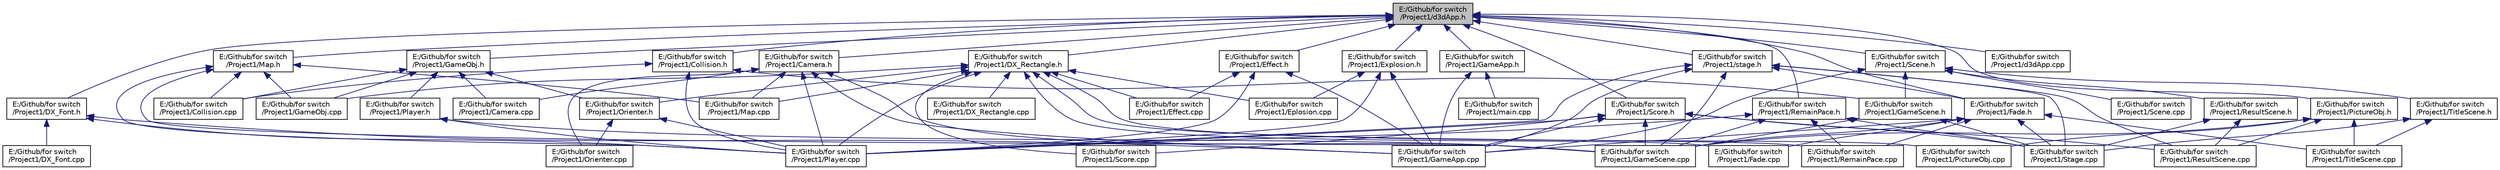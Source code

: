 digraph "E:/Github/for switch/Project1/d3dApp.h"
{
 // LATEX_PDF_SIZE
  edge [fontname="Helvetica",fontsize="10",labelfontname="Helvetica",labelfontsize="10"];
  node [fontname="Helvetica",fontsize="10",shape=record];
  Node1 [label="E:/Github/for switch\l/Project1/d3dApp.h",height=0.2,width=0.4,color="black", fillcolor="grey75", style="filled", fontcolor="black",tooltip=" "];
  Node1 -> Node2 [dir="back",color="midnightblue",fontsize="10",style="solid",fontname="Helvetica"];
  Node2 [label="E:/Github/for switch\l/Project1/Camera.h",height=0.2,width=0.4,color="black", fillcolor="white", style="filled",URL="$_camera_8h.html",tooltip=" "];
  Node2 -> Node3 [dir="back",color="midnightblue",fontsize="10",style="solid",fontname="Helvetica"];
  Node3 [label="E:/Github/for switch\l/Project1/Camera.cpp",height=0.2,width=0.4,color="black", fillcolor="white", style="filled",URL="$_camera_8cpp.html",tooltip=" "];
  Node2 -> Node4 [dir="back",color="midnightblue",fontsize="10",style="solid",fontname="Helvetica"];
  Node4 [label="E:/Github/for switch\l/Project1/GameApp.cpp",height=0.2,width=0.4,color="black", fillcolor="white", style="filled",URL="$_game_app_8cpp.html",tooltip=" "];
  Node2 -> Node5 [dir="back",color="midnightblue",fontsize="10",style="solid",fontname="Helvetica"];
  Node5 [label="E:/Github/for switch\l/Project1/GameScene.cpp",height=0.2,width=0.4,color="black", fillcolor="white", style="filled",URL="$_game_scene_8cpp.html",tooltip=" "];
  Node2 -> Node6 [dir="back",color="midnightblue",fontsize="10",style="solid",fontname="Helvetica"];
  Node6 [label="E:/Github/for switch\l/Project1/Map.cpp",height=0.2,width=0.4,color="black", fillcolor="white", style="filled",URL="$_map_8cpp.html",tooltip=" "];
  Node2 -> Node7 [dir="back",color="midnightblue",fontsize="10",style="solid",fontname="Helvetica"];
  Node7 [label="E:/Github/for switch\l/Project1/Orienter.cpp",height=0.2,width=0.4,color="black", fillcolor="white", style="filled",URL="$_orienter_8cpp.html",tooltip="The Orienter class function."];
  Node2 -> Node8 [dir="back",color="midnightblue",fontsize="10",style="solid",fontname="Helvetica"];
  Node8 [label="E:/Github/for switch\l/Project1/Player.cpp",height=0.2,width=0.4,color="black", fillcolor="white", style="filled",URL="$_player_8cpp.html",tooltip=" "];
  Node1 -> Node9 [dir="back",color="midnightblue",fontsize="10",style="solid",fontname="Helvetica"];
  Node9 [label="E:/Github/for switch\l/Project1/GameObj.h",height=0.2,width=0.4,color="black", fillcolor="white", style="filled",URL="$_game_obj_8h.html",tooltip=" "];
  Node9 -> Node3 [dir="back",color="midnightblue",fontsize="10",style="solid",fontname="Helvetica"];
  Node9 -> Node10 [dir="back",color="midnightblue",fontsize="10",style="solid",fontname="Helvetica"];
  Node10 [label="E:/Github/for switch\l/Project1/Collision.cpp",height=0.2,width=0.4,color="black", fillcolor="white", style="filled",URL="$_collision_8cpp.html",tooltip=" "];
  Node9 -> Node11 [dir="back",color="midnightblue",fontsize="10",style="solid",fontname="Helvetica"];
  Node11 [label="E:/Github/for switch\l/Project1/GameObj.cpp",height=0.2,width=0.4,color="black", fillcolor="white", style="filled",URL="$_game_obj_8cpp.html",tooltip="The basic class of GameObj."];
  Node9 -> Node12 [dir="back",color="midnightblue",fontsize="10",style="solid",fontname="Helvetica"];
  Node12 [label="E:/Github/for switch\l/Project1/Player.h",height=0.2,width=0.4,color="black", fillcolor="white", style="filled",URL="$_player_8h.html",tooltip=" "];
  Node12 -> Node5 [dir="back",color="midnightblue",fontsize="10",style="solid",fontname="Helvetica"];
  Node12 -> Node8 [dir="back",color="midnightblue",fontsize="10",style="solid",fontname="Helvetica"];
  Node9 -> Node13 [dir="back",color="midnightblue",fontsize="10",style="solid",fontname="Helvetica"];
  Node13 [label="E:/Github/for switch\l/Project1/Orienter.h",height=0.2,width=0.4,color="black", fillcolor="white", style="filled",URL="$_orienter_8h.html",tooltip=" "];
  Node13 -> Node7 [dir="back",color="midnightblue",fontsize="10",style="solid",fontname="Helvetica"];
  Node13 -> Node8 [dir="back",color="midnightblue",fontsize="10",style="solid",fontname="Helvetica"];
  Node1 -> Node14 [dir="back",color="midnightblue",fontsize="10",style="solid",fontname="Helvetica"];
  Node14 [label="E:/Github/for switch\l/Project1/Collision.h",height=0.2,width=0.4,color="black", fillcolor="white", style="filled",URL="$_collision_8h.html",tooltip=" "];
  Node14 -> Node10 [dir="back",color="midnightblue",fontsize="10",style="solid",fontname="Helvetica"];
  Node14 -> Node15 [dir="back",color="midnightblue",fontsize="10",style="solid",fontname="Helvetica"];
  Node15 [label="E:/Github/for switch\l/Project1/GameScene.h",height=0.2,width=0.4,color="black", fillcolor="white", style="filled",URL="$_game_scene_8h.html",tooltip=" "];
  Node15 -> Node5 [dir="back",color="midnightblue",fontsize="10",style="solid",fontname="Helvetica"];
  Node15 -> Node16 [dir="back",color="midnightblue",fontsize="10",style="solid",fontname="Helvetica"];
  Node16 [label="E:/Github/for switch\l/Project1/Stage.cpp",height=0.2,width=0.4,color="black", fillcolor="white", style="filled",URL="$_stage_8cpp.html",tooltip=" "];
  Node14 -> Node8 [dir="back",color="midnightblue",fontsize="10",style="solid",fontname="Helvetica"];
  Node1 -> Node17 [dir="back",color="midnightblue",fontsize="10",style="solid",fontname="Helvetica"];
  Node17 [label="E:/Github/for switch\l/Project1/Map.h",height=0.2,width=0.4,color="black", fillcolor="white", style="filled",URL="$_map_8h.html",tooltip=" "];
  Node17 -> Node10 [dir="back",color="midnightblue",fontsize="10",style="solid",fontname="Helvetica"];
  Node17 -> Node11 [dir="back",color="midnightblue",fontsize="10",style="solid",fontname="Helvetica"];
  Node17 -> Node5 [dir="back",color="midnightblue",fontsize="10",style="solid",fontname="Helvetica"];
  Node17 -> Node6 [dir="back",color="midnightblue",fontsize="10",style="solid",fontname="Helvetica"];
  Node17 -> Node8 [dir="back",color="midnightblue",fontsize="10",style="solid",fontname="Helvetica"];
  Node1 -> Node18 [dir="back",color="midnightblue",fontsize="10",style="solid",fontname="Helvetica"];
  Node18 [label="E:/Github/for switch\l/Project1/d3dApp.cpp",height=0.2,width=0.4,color="black", fillcolor="white", style="filled",URL="$d3d_app_8cpp.html",tooltip=" "];
  Node1 -> Node19 [dir="back",color="midnightblue",fontsize="10",style="solid",fontname="Helvetica"];
  Node19 [label="E:/Github/for switch\l/Project1/DX_Font.h",height=0.2,width=0.4,color="black", fillcolor="white", style="filled",URL="$_d_x___font_8h.html",tooltip=" "];
  Node19 -> Node20 [dir="back",color="midnightblue",fontsize="10",style="solid",fontname="Helvetica"];
  Node20 [label="E:/Github/for switch\l/Project1/DX_Font.cpp",height=0.2,width=0.4,color="black", fillcolor="white", style="filled",URL="$_d_x___font_8cpp.html",tooltip=" "];
  Node19 -> Node4 [dir="back",color="midnightblue",fontsize="10",style="solid",fontname="Helvetica"];
  Node19 -> Node8 [dir="back",color="midnightblue",fontsize="10",style="solid",fontname="Helvetica"];
  Node1 -> Node21 [dir="back",color="midnightblue",fontsize="10",style="solid",fontname="Helvetica"];
  Node21 [label="E:/Github/for switch\l/Project1/DX_Rectangle.h",height=0.2,width=0.4,color="black", fillcolor="white", style="filled",URL="$_d_x___rectangle_8h.html",tooltip=" "];
  Node21 -> Node22 [dir="back",color="midnightblue",fontsize="10",style="solid",fontname="Helvetica"];
  Node22 [label="E:/Github/for switch\l/Project1/DX_Rectangle.cpp",height=0.2,width=0.4,color="black", fillcolor="white", style="filled",URL="$_d_x___rectangle_8cpp.html",tooltip=" "];
  Node21 -> Node23 [dir="back",color="midnightblue",fontsize="10",style="solid",fontname="Helvetica"];
  Node23 [label="E:/Github/for switch\l/Project1/Effect.cpp",height=0.2,width=0.4,color="black", fillcolor="white", style="filled",URL="$_effect_8cpp.html",tooltip=" "];
  Node21 -> Node24 [dir="back",color="midnightblue",fontsize="10",style="solid",fontname="Helvetica"];
  Node24 [label="E:/Github/for switch\l/Project1/Eplosion.cpp",height=0.2,width=0.4,color="black", fillcolor="white", style="filled",URL="$_eplosion_8cpp.html",tooltip=" "];
  Node21 -> Node25 [dir="back",color="midnightblue",fontsize="10",style="solid",fontname="Helvetica"];
  Node25 [label="E:/Github/for switch\l/Project1/Fade.cpp",height=0.2,width=0.4,color="black", fillcolor="white", style="filled",URL="$_fade_8cpp.html",tooltip=" "];
  Node21 -> Node11 [dir="back",color="midnightblue",fontsize="10",style="solid",fontname="Helvetica"];
  Node21 -> Node6 [dir="back",color="midnightblue",fontsize="10",style="solid",fontname="Helvetica"];
  Node21 -> Node13 [dir="back",color="midnightblue",fontsize="10",style="solid",fontname="Helvetica"];
  Node21 -> Node26 [dir="back",color="midnightblue",fontsize="10",style="solid",fontname="Helvetica"];
  Node26 [label="E:/Github/for switch\l/Project1/PictureObj.cpp",height=0.2,width=0.4,color="black", fillcolor="white", style="filled",URL="$_picture_obj_8cpp.html",tooltip="The PictureObj class function This class is for the elements that just show the picture in certain po..."];
  Node21 -> Node8 [dir="back",color="midnightblue",fontsize="10",style="solid",fontname="Helvetica"];
  Node21 -> Node27 [dir="back",color="midnightblue",fontsize="10",style="solid",fontname="Helvetica"];
  Node27 [label="E:/Github/for switch\l/Project1/RemainPace.cpp",height=0.2,width=0.4,color="black", fillcolor="white", style="filled",URL="$_remain_pace_8cpp.html",tooltip=" "];
  Node21 -> Node28 [dir="back",color="midnightblue",fontsize="10",style="solid",fontname="Helvetica"];
  Node28 [label="E:/Github/for switch\l/Project1/Score.cpp",height=0.2,width=0.4,color="black", fillcolor="white", style="filled",URL="$_score_8cpp.html",tooltip=" "];
  Node1 -> Node29 [dir="back",color="midnightblue",fontsize="10",style="solid",fontname="Helvetica"];
  Node29 [label="E:/Github/for switch\l/Project1/Effect.h",height=0.2,width=0.4,color="black", fillcolor="white", style="filled",URL="$_effect_8h.html",tooltip=" "];
  Node29 -> Node23 [dir="back",color="midnightblue",fontsize="10",style="solid",fontname="Helvetica"];
  Node29 -> Node4 [dir="back",color="midnightblue",fontsize="10",style="solid",fontname="Helvetica"];
  Node29 -> Node8 [dir="back",color="midnightblue",fontsize="10",style="solid",fontname="Helvetica"];
  Node1 -> Node30 [dir="back",color="midnightblue",fontsize="10",style="solid",fontname="Helvetica"];
  Node30 [label="E:/Github/for switch\l/Project1/Explosion.h",height=0.2,width=0.4,color="black", fillcolor="white", style="filled",URL="$_explosion_8h.html",tooltip=" "];
  Node30 -> Node24 [dir="back",color="midnightblue",fontsize="10",style="solid",fontname="Helvetica"];
  Node30 -> Node4 [dir="back",color="midnightblue",fontsize="10",style="solid",fontname="Helvetica"];
  Node30 -> Node8 [dir="back",color="midnightblue",fontsize="10",style="solid",fontname="Helvetica"];
  Node1 -> Node31 [dir="back",color="midnightblue",fontsize="10",style="solid",fontname="Helvetica"];
  Node31 [label="E:/Github/for switch\l/Project1/Fade.h",height=0.2,width=0.4,color="black", fillcolor="white", style="filled",URL="$_fade_8h.html",tooltip=" "];
  Node31 -> Node25 [dir="back",color="midnightblue",fontsize="10",style="solid",fontname="Helvetica"];
  Node31 -> Node4 [dir="back",color="midnightblue",fontsize="10",style="solid",fontname="Helvetica"];
  Node31 -> Node5 [dir="back",color="midnightblue",fontsize="10",style="solid",fontname="Helvetica"];
  Node31 -> Node27 [dir="back",color="midnightblue",fontsize="10",style="solid",fontname="Helvetica"];
  Node31 -> Node16 [dir="back",color="midnightblue",fontsize="10",style="solid",fontname="Helvetica"];
  Node31 -> Node32 [dir="back",color="midnightblue",fontsize="10",style="solid",fontname="Helvetica"];
  Node32 [label="E:/Github/for switch\l/Project1/TitleScene.cpp",height=0.2,width=0.4,color="black", fillcolor="white", style="filled",URL="$_title_scene_8cpp.html",tooltip=" "];
  Node1 -> Node33 [dir="back",color="midnightblue",fontsize="10",style="solid",fontname="Helvetica"];
  Node33 [label="E:/Github/for switch\l/Project1/stage.h",height=0.2,width=0.4,color="black", fillcolor="white", style="filled",URL="$stage_8h.html",tooltip=" "];
  Node33 -> Node31 [dir="back",color="midnightblue",fontsize="10",style="solid",fontname="Helvetica"];
  Node33 -> Node4 [dir="back",color="midnightblue",fontsize="10",style="solid",fontname="Helvetica"];
  Node33 -> Node5 [dir="back",color="midnightblue",fontsize="10",style="solid",fontname="Helvetica"];
  Node33 -> Node8 [dir="back",color="midnightblue",fontsize="10",style="solid",fontname="Helvetica"];
  Node33 -> Node34 [dir="back",color="midnightblue",fontsize="10",style="solid",fontname="Helvetica"];
  Node34 [label="E:/Github/for switch\l/Project1/ResultScene.cpp",height=0.2,width=0.4,color="black", fillcolor="white", style="filled",URL="$_result_scene_8cpp.html",tooltip=" "];
  Node33 -> Node16 [dir="back",color="midnightblue",fontsize="10",style="solid",fontname="Helvetica"];
  Node1 -> Node35 [dir="back",color="midnightblue",fontsize="10",style="solid",fontname="Helvetica"];
  Node35 [label="E:/Github/for switch\l/Project1/GameApp.h",height=0.2,width=0.4,color="black", fillcolor="white", style="filled",URL="$_game_app_8h.html",tooltip=" "];
  Node35 -> Node4 [dir="back",color="midnightblue",fontsize="10",style="solid",fontname="Helvetica"];
  Node35 -> Node36 [dir="back",color="midnightblue",fontsize="10",style="solid",fontname="Helvetica"];
  Node36 [label="E:/Github/for switch\l/Project1/main.cpp",height=0.2,width=0.4,color="black", fillcolor="white", style="filled",URL="$main_8cpp.html",tooltip=" "];
  Node1 -> Node37 [dir="back",color="midnightblue",fontsize="10",style="solid",fontname="Helvetica"];
  Node37 [label="E:/Github/for switch\l/Project1/Score.h",height=0.2,width=0.4,color="black", fillcolor="white", style="filled",URL="$_score_8h.html",tooltip=" "];
  Node37 -> Node4 [dir="back",color="midnightblue",fontsize="10",style="solid",fontname="Helvetica"];
  Node37 -> Node5 [dir="back",color="midnightblue",fontsize="10",style="solid",fontname="Helvetica"];
  Node37 -> Node8 [dir="back",color="midnightblue",fontsize="10",style="solid",fontname="Helvetica"];
  Node37 -> Node34 [dir="back",color="midnightblue",fontsize="10",style="solid",fontname="Helvetica"];
  Node37 -> Node28 [dir="back",color="midnightblue",fontsize="10",style="solid",fontname="Helvetica"];
  Node37 -> Node16 [dir="back",color="midnightblue",fontsize="10",style="solid",fontname="Helvetica"];
  Node1 -> Node38 [dir="back",color="midnightblue",fontsize="10",style="solid",fontname="Helvetica"];
  Node38 [label="E:/Github/for switch\l/Project1/Scene.h",height=0.2,width=0.4,color="black", fillcolor="white", style="filled",URL="$_scene_8h.html",tooltip=" "];
  Node38 -> Node4 [dir="back",color="midnightblue",fontsize="10",style="solid",fontname="Helvetica"];
  Node38 -> Node15 [dir="back",color="midnightblue",fontsize="10",style="solid",fontname="Helvetica"];
  Node38 -> Node39 [dir="back",color="midnightblue",fontsize="10",style="solid",fontname="Helvetica"];
  Node39 [label="E:/Github/for switch\l/Project1/ResultScene.h",height=0.2,width=0.4,color="black", fillcolor="white", style="filled",URL="$_result_scene_8h.html",tooltip=" "];
  Node39 -> Node34 [dir="back",color="midnightblue",fontsize="10",style="solid",fontname="Helvetica"];
  Node39 -> Node16 [dir="back",color="midnightblue",fontsize="10",style="solid",fontname="Helvetica"];
  Node38 -> Node40 [dir="back",color="midnightblue",fontsize="10",style="solid",fontname="Helvetica"];
  Node40 [label="E:/Github/for switch\l/Project1/Scene.cpp",height=0.2,width=0.4,color="black", fillcolor="white", style="filled",URL="$_scene_8cpp.html",tooltip=" "];
  Node38 -> Node41 [dir="back",color="midnightblue",fontsize="10",style="solid",fontname="Helvetica"];
  Node41 [label="E:/Github/for switch\l/Project1/TitleScene.h",height=0.2,width=0.4,color="black", fillcolor="white", style="filled",URL="$_title_scene_8h.html",tooltip=" "];
  Node41 -> Node16 [dir="back",color="midnightblue",fontsize="10",style="solid",fontname="Helvetica"];
  Node41 -> Node32 [dir="back",color="midnightblue",fontsize="10",style="solid",fontname="Helvetica"];
  Node1 -> Node42 [dir="back",color="midnightblue",fontsize="10",style="solid",fontname="Helvetica"];
  Node42 [label="E:/Github/for switch\l/Project1/PictureObj.h",height=0.2,width=0.4,color="black", fillcolor="white", style="filled",URL="$_picture_obj_8h.html",tooltip=" "];
  Node42 -> Node5 [dir="back",color="midnightblue",fontsize="10",style="solid",fontname="Helvetica"];
  Node42 -> Node26 [dir="back",color="midnightblue",fontsize="10",style="solid",fontname="Helvetica"];
  Node42 -> Node34 [dir="back",color="midnightblue",fontsize="10",style="solid",fontname="Helvetica"];
  Node42 -> Node32 [dir="back",color="midnightblue",fontsize="10",style="solid",fontname="Helvetica"];
  Node1 -> Node43 [dir="back",color="midnightblue",fontsize="10",style="solid",fontname="Helvetica"];
  Node43 [label="E:/Github/for switch\l/Project1/RemainPace.h",height=0.2,width=0.4,color="black", fillcolor="white", style="filled",URL="$_remain_pace_8h.html",tooltip=" "];
  Node43 -> Node5 [dir="back",color="midnightblue",fontsize="10",style="solid",fontname="Helvetica"];
  Node43 -> Node8 [dir="back",color="midnightblue",fontsize="10",style="solid",fontname="Helvetica"];
  Node43 -> Node27 [dir="back",color="midnightblue",fontsize="10",style="solid",fontname="Helvetica"];
  Node43 -> Node16 [dir="back",color="midnightblue",fontsize="10",style="solid",fontname="Helvetica"];
}
